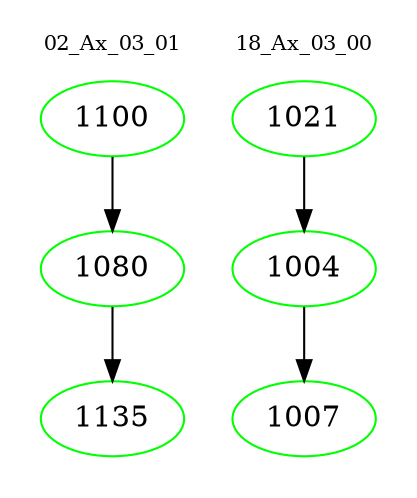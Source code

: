 digraph{
subgraph cluster_0 {
color = white
label = "02_Ax_03_01";
fontsize=10;
T0_1100 [label="1100", color="green"]
T0_1100 -> T0_1080 [color="black"]
T0_1080 [label="1080", color="green"]
T0_1080 -> T0_1135 [color="black"]
T0_1135 [label="1135", color="green"]
}
subgraph cluster_1 {
color = white
label = "18_Ax_03_00";
fontsize=10;
T1_1021 [label="1021", color="green"]
T1_1021 -> T1_1004 [color="black"]
T1_1004 [label="1004", color="green"]
T1_1004 -> T1_1007 [color="black"]
T1_1007 [label="1007", color="green"]
}
}
